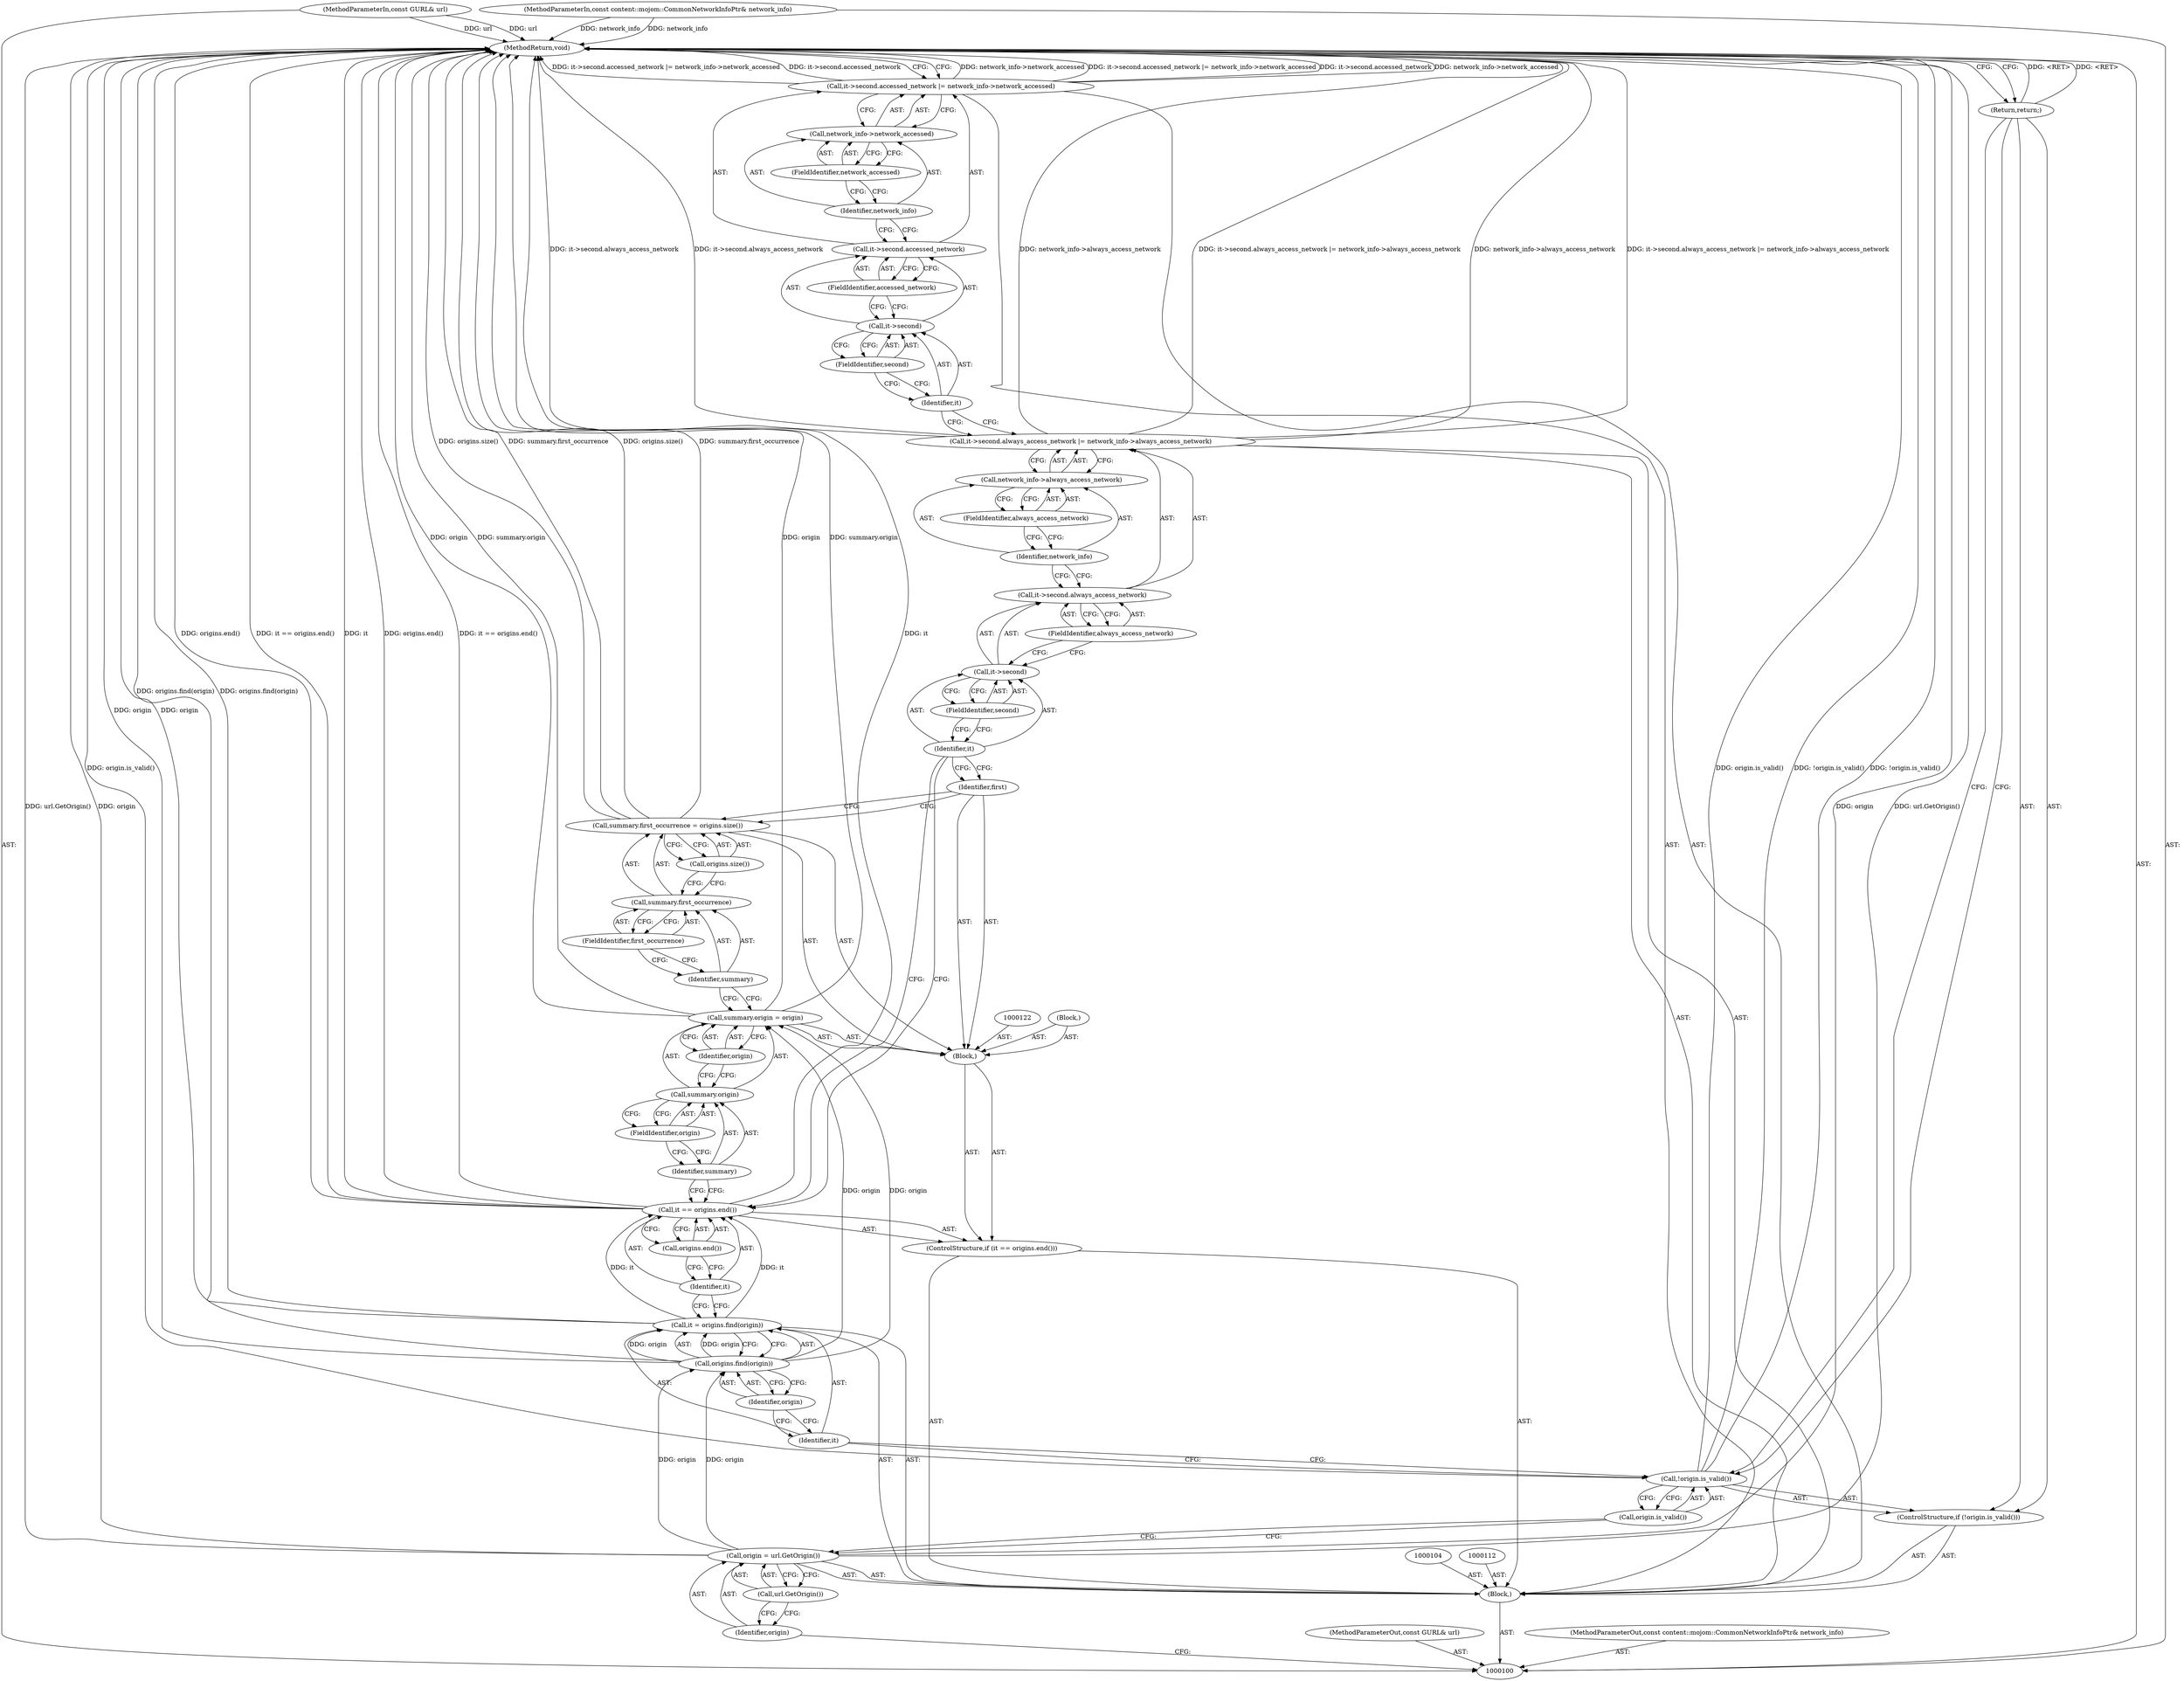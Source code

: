 digraph "1_Chrome_fec26ff33bf372476a70326f3669a35f34a9d474_0" {
"1000153" [label="(MethodReturn,void)"];
"1000121" [label="(Block,)"];
"1000126" [label="(FieldIdentifier,origin)"];
"1000127" [label="(Identifier,origin)"];
"1000123" [label="(Call,summary.origin = origin)"];
"1000124" [label="(Call,summary.origin)"];
"1000125" [label="(Identifier,summary)"];
"1000131" [label="(FieldIdentifier,first_occurrence)"];
"1000132" [label="(Call,origins.size())"];
"1000128" [label="(Call,summary.first_occurrence = origins.size())"];
"1000129" [label="(Call,summary.first_occurrence)"];
"1000130" [label="(Identifier,summary)"];
"1000133" [label="(Block,)"];
"1000134" [label="(Identifier,first)"];
"1000140" [label="(FieldIdentifier,always_access_network)"];
"1000135" [label="(Call,it->second.always_access_network |= network_info->always_access_network)"];
"1000136" [label="(Call,it->second.always_access_network)"];
"1000137" [label="(Call,it->second)"];
"1000138" [label="(Identifier,it)"];
"1000141" [label="(Call,network_info->always_access_network)"];
"1000142" [label="(Identifier,network_info)"];
"1000143" [label="(FieldIdentifier,always_access_network)"];
"1000139" [label="(FieldIdentifier,second)"];
"1000149" [label="(FieldIdentifier,accessed_network)"];
"1000144" [label="(Call,it->second.accessed_network |= network_info->network_accessed)"];
"1000145" [label="(Call,it->second.accessed_network)"];
"1000146" [label="(Call,it->second)"];
"1000147" [label="(Identifier,it)"];
"1000150" [label="(Call,network_info->network_accessed)"];
"1000151" [label="(Identifier,network_info)"];
"1000152" [label="(FieldIdentifier,network_accessed)"];
"1000148" [label="(FieldIdentifier,second)"];
"1000101" [label="(MethodParameterIn,const GURL& url)"];
"1000207" [label="(MethodParameterOut,const GURL& url)"];
"1000102" [label="(MethodParameterIn,const content::mojom::CommonNetworkInfoPtr& network_info)"];
"1000208" [label="(MethodParameterOut,const content::mojom::CommonNetworkInfoPtr& network_info)"];
"1000103" [label="(Block,)"];
"1000107" [label="(Call,url.GetOrigin())"];
"1000105" [label="(Call,origin = url.GetOrigin())"];
"1000106" [label="(Identifier,origin)"];
"1000108" [label="(ControlStructure,if (!origin.is_valid()))"];
"1000109" [label="(Call,!origin.is_valid())"];
"1000110" [label="(Call,origin.is_valid())"];
"1000111" [label="(Return,return;)"];
"1000115" [label="(Call,origins.find(origin))"];
"1000116" [label="(Identifier,origin)"];
"1000113" [label="(Call,it = origins.find(origin))"];
"1000114" [label="(Identifier,it)"];
"1000120" [label="(Call,origins.end())"];
"1000117" [label="(ControlStructure,if (it == origins.end()))"];
"1000118" [label="(Call,it == origins.end())"];
"1000119" [label="(Identifier,it)"];
"1000153" -> "1000100"  [label="AST: "];
"1000153" -> "1000111"  [label="CFG: "];
"1000153" -> "1000144"  [label="CFG: "];
"1000105" -> "1000153"  [label="DDG: url.GetOrigin()"];
"1000105" -> "1000153"  [label="DDG: origin"];
"1000113" -> "1000153"  [label="DDG: origins.find(origin)"];
"1000123" -> "1000153"  [label="DDG: origin"];
"1000123" -> "1000153"  [label="DDG: summary.origin"];
"1000118" -> "1000153"  [label="DDG: it == origins.end()"];
"1000118" -> "1000153"  [label="DDG: it"];
"1000118" -> "1000153"  [label="DDG: origins.end()"];
"1000102" -> "1000153"  [label="DDG: network_info"];
"1000144" -> "1000153"  [label="DDG: network_info->network_accessed"];
"1000144" -> "1000153"  [label="DDG: it->second.accessed_network |= network_info->network_accessed"];
"1000144" -> "1000153"  [label="DDG: it->second.accessed_network"];
"1000115" -> "1000153"  [label="DDG: origin"];
"1000128" -> "1000153"  [label="DDG: origins.size()"];
"1000128" -> "1000153"  [label="DDG: summary.first_occurrence"];
"1000135" -> "1000153"  [label="DDG: network_info->always_access_network"];
"1000135" -> "1000153"  [label="DDG: it->second.always_access_network |= network_info->always_access_network"];
"1000135" -> "1000153"  [label="DDG: it->second.always_access_network"];
"1000101" -> "1000153"  [label="DDG: url"];
"1000109" -> "1000153"  [label="DDG: origin.is_valid()"];
"1000109" -> "1000153"  [label="DDG: !origin.is_valid()"];
"1000111" -> "1000153"  [label="DDG: <RET>"];
"1000121" -> "1000117"  [label="AST: "];
"1000122" -> "1000121"  [label="AST: "];
"1000123" -> "1000121"  [label="AST: "];
"1000128" -> "1000121"  [label="AST: "];
"1000133" -> "1000121"  [label="AST: "];
"1000134" -> "1000121"  [label="AST: "];
"1000126" -> "1000124"  [label="AST: "];
"1000126" -> "1000125"  [label="CFG: "];
"1000124" -> "1000126"  [label="CFG: "];
"1000127" -> "1000123"  [label="AST: "];
"1000127" -> "1000124"  [label="CFG: "];
"1000123" -> "1000127"  [label="CFG: "];
"1000123" -> "1000121"  [label="AST: "];
"1000123" -> "1000127"  [label="CFG: "];
"1000124" -> "1000123"  [label="AST: "];
"1000127" -> "1000123"  [label="AST: "];
"1000130" -> "1000123"  [label="CFG: "];
"1000123" -> "1000153"  [label="DDG: origin"];
"1000123" -> "1000153"  [label="DDG: summary.origin"];
"1000115" -> "1000123"  [label="DDG: origin"];
"1000124" -> "1000123"  [label="AST: "];
"1000124" -> "1000126"  [label="CFG: "];
"1000125" -> "1000124"  [label="AST: "];
"1000126" -> "1000124"  [label="AST: "];
"1000127" -> "1000124"  [label="CFG: "];
"1000125" -> "1000124"  [label="AST: "];
"1000125" -> "1000118"  [label="CFG: "];
"1000126" -> "1000125"  [label="CFG: "];
"1000131" -> "1000129"  [label="AST: "];
"1000131" -> "1000130"  [label="CFG: "];
"1000129" -> "1000131"  [label="CFG: "];
"1000132" -> "1000128"  [label="AST: "];
"1000132" -> "1000129"  [label="CFG: "];
"1000128" -> "1000132"  [label="CFG: "];
"1000128" -> "1000121"  [label="AST: "];
"1000128" -> "1000132"  [label="CFG: "];
"1000129" -> "1000128"  [label="AST: "];
"1000132" -> "1000128"  [label="AST: "];
"1000134" -> "1000128"  [label="CFG: "];
"1000128" -> "1000153"  [label="DDG: origins.size()"];
"1000128" -> "1000153"  [label="DDG: summary.first_occurrence"];
"1000129" -> "1000128"  [label="AST: "];
"1000129" -> "1000131"  [label="CFG: "];
"1000130" -> "1000129"  [label="AST: "];
"1000131" -> "1000129"  [label="AST: "];
"1000132" -> "1000129"  [label="CFG: "];
"1000130" -> "1000129"  [label="AST: "];
"1000130" -> "1000123"  [label="CFG: "];
"1000131" -> "1000130"  [label="CFG: "];
"1000133" -> "1000121"  [label="AST: "];
"1000134" -> "1000121"  [label="AST: "];
"1000134" -> "1000128"  [label="CFG: "];
"1000138" -> "1000134"  [label="CFG: "];
"1000140" -> "1000136"  [label="AST: "];
"1000140" -> "1000137"  [label="CFG: "];
"1000136" -> "1000140"  [label="CFG: "];
"1000135" -> "1000103"  [label="AST: "];
"1000135" -> "1000141"  [label="CFG: "];
"1000136" -> "1000135"  [label="AST: "];
"1000141" -> "1000135"  [label="AST: "];
"1000147" -> "1000135"  [label="CFG: "];
"1000135" -> "1000153"  [label="DDG: network_info->always_access_network"];
"1000135" -> "1000153"  [label="DDG: it->second.always_access_network |= network_info->always_access_network"];
"1000135" -> "1000153"  [label="DDG: it->second.always_access_network"];
"1000136" -> "1000135"  [label="AST: "];
"1000136" -> "1000140"  [label="CFG: "];
"1000137" -> "1000136"  [label="AST: "];
"1000140" -> "1000136"  [label="AST: "];
"1000142" -> "1000136"  [label="CFG: "];
"1000137" -> "1000136"  [label="AST: "];
"1000137" -> "1000139"  [label="CFG: "];
"1000138" -> "1000137"  [label="AST: "];
"1000139" -> "1000137"  [label="AST: "];
"1000140" -> "1000137"  [label="CFG: "];
"1000138" -> "1000137"  [label="AST: "];
"1000138" -> "1000134"  [label="CFG: "];
"1000138" -> "1000118"  [label="CFG: "];
"1000139" -> "1000138"  [label="CFG: "];
"1000141" -> "1000135"  [label="AST: "];
"1000141" -> "1000143"  [label="CFG: "];
"1000142" -> "1000141"  [label="AST: "];
"1000143" -> "1000141"  [label="AST: "];
"1000135" -> "1000141"  [label="CFG: "];
"1000142" -> "1000141"  [label="AST: "];
"1000142" -> "1000136"  [label="CFG: "];
"1000143" -> "1000142"  [label="CFG: "];
"1000143" -> "1000141"  [label="AST: "];
"1000143" -> "1000142"  [label="CFG: "];
"1000141" -> "1000143"  [label="CFG: "];
"1000139" -> "1000137"  [label="AST: "];
"1000139" -> "1000138"  [label="CFG: "];
"1000137" -> "1000139"  [label="CFG: "];
"1000149" -> "1000145"  [label="AST: "];
"1000149" -> "1000146"  [label="CFG: "];
"1000145" -> "1000149"  [label="CFG: "];
"1000144" -> "1000103"  [label="AST: "];
"1000144" -> "1000150"  [label="CFG: "];
"1000145" -> "1000144"  [label="AST: "];
"1000150" -> "1000144"  [label="AST: "];
"1000153" -> "1000144"  [label="CFG: "];
"1000144" -> "1000153"  [label="DDG: network_info->network_accessed"];
"1000144" -> "1000153"  [label="DDG: it->second.accessed_network |= network_info->network_accessed"];
"1000144" -> "1000153"  [label="DDG: it->second.accessed_network"];
"1000145" -> "1000144"  [label="AST: "];
"1000145" -> "1000149"  [label="CFG: "];
"1000146" -> "1000145"  [label="AST: "];
"1000149" -> "1000145"  [label="AST: "];
"1000151" -> "1000145"  [label="CFG: "];
"1000146" -> "1000145"  [label="AST: "];
"1000146" -> "1000148"  [label="CFG: "];
"1000147" -> "1000146"  [label="AST: "];
"1000148" -> "1000146"  [label="AST: "];
"1000149" -> "1000146"  [label="CFG: "];
"1000147" -> "1000146"  [label="AST: "];
"1000147" -> "1000135"  [label="CFG: "];
"1000148" -> "1000147"  [label="CFG: "];
"1000150" -> "1000144"  [label="AST: "];
"1000150" -> "1000152"  [label="CFG: "];
"1000151" -> "1000150"  [label="AST: "];
"1000152" -> "1000150"  [label="AST: "];
"1000144" -> "1000150"  [label="CFG: "];
"1000151" -> "1000150"  [label="AST: "];
"1000151" -> "1000145"  [label="CFG: "];
"1000152" -> "1000151"  [label="CFG: "];
"1000152" -> "1000150"  [label="AST: "];
"1000152" -> "1000151"  [label="CFG: "];
"1000150" -> "1000152"  [label="CFG: "];
"1000148" -> "1000146"  [label="AST: "];
"1000148" -> "1000147"  [label="CFG: "];
"1000146" -> "1000148"  [label="CFG: "];
"1000101" -> "1000100"  [label="AST: "];
"1000101" -> "1000153"  [label="DDG: url"];
"1000207" -> "1000100"  [label="AST: "];
"1000102" -> "1000100"  [label="AST: "];
"1000102" -> "1000153"  [label="DDG: network_info"];
"1000208" -> "1000100"  [label="AST: "];
"1000103" -> "1000100"  [label="AST: "];
"1000104" -> "1000103"  [label="AST: "];
"1000105" -> "1000103"  [label="AST: "];
"1000108" -> "1000103"  [label="AST: "];
"1000112" -> "1000103"  [label="AST: "];
"1000113" -> "1000103"  [label="AST: "];
"1000117" -> "1000103"  [label="AST: "];
"1000135" -> "1000103"  [label="AST: "];
"1000144" -> "1000103"  [label="AST: "];
"1000107" -> "1000105"  [label="AST: "];
"1000107" -> "1000106"  [label="CFG: "];
"1000105" -> "1000107"  [label="CFG: "];
"1000105" -> "1000103"  [label="AST: "];
"1000105" -> "1000107"  [label="CFG: "];
"1000106" -> "1000105"  [label="AST: "];
"1000107" -> "1000105"  [label="AST: "];
"1000110" -> "1000105"  [label="CFG: "];
"1000105" -> "1000153"  [label="DDG: url.GetOrigin()"];
"1000105" -> "1000153"  [label="DDG: origin"];
"1000105" -> "1000115"  [label="DDG: origin"];
"1000106" -> "1000105"  [label="AST: "];
"1000106" -> "1000100"  [label="CFG: "];
"1000107" -> "1000106"  [label="CFG: "];
"1000108" -> "1000103"  [label="AST: "];
"1000109" -> "1000108"  [label="AST: "];
"1000111" -> "1000108"  [label="AST: "];
"1000109" -> "1000108"  [label="AST: "];
"1000109" -> "1000110"  [label="CFG: "];
"1000110" -> "1000109"  [label="AST: "];
"1000111" -> "1000109"  [label="CFG: "];
"1000114" -> "1000109"  [label="CFG: "];
"1000109" -> "1000153"  [label="DDG: origin.is_valid()"];
"1000109" -> "1000153"  [label="DDG: !origin.is_valid()"];
"1000110" -> "1000109"  [label="AST: "];
"1000110" -> "1000105"  [label="CFG: "];
"1000109" -> "1000110"  [label="CFG: "];
"1000111" -> "1000108"  [label="AST: "];
"1000111" -> "1000109"  [label="CFG: "];
"1000153" -> "1000111"  [label="CFG: "];
"1000111" -> "1000153"  [label="DDG: <RET>"];
"1000115" -> "1000113"  [label="AST: "];
"1000115" -> "1000116"  [label="CFG: "];
"1000116" -> "1000115"  [label="AST: "];
"1000113" -> "1000115"  [label="CFG: "];
"1000115" -> "1000153"  [label="DDG: origin"];
"1000115" -> "1000113"  [label="DDG: origin"];
"1000105" -> "1000115"  [label="DDG: origin"];
"1000115" -> "1000123"  [label="DDG: origin"];
"1000116" -> "1000115"  [label="AST: "];
"1000116" -> "1000114"  [label="CFG: "];
"1000115" -> "1000116"  [label="CFG: "];
"1000113" -> "1000103"  [label="AST: "];
"1000113" -> "1000115"  [label="CFG: "];
"1000114" -> "1000113"  [label="AST: "];
"1000115" -> "1000113"  [label="AST: "];
"1000119" -> "1000113"  [label="CFG: "];
"1000113" -> "1000153"  [label="DDG: origins.find(origin)"];
"1000115" -> "1000113"  [label="DDG: origin"];
"1000113" -> "1000118"  [label="DDG: it"];
"1000114" -> "1000113"  [label="AST: "];
"1000114" -> "1000109"  [label="CFG: "];
"1000116" -> "1000114"  [label="CFG: "];
"1000120" -> "1000118"  [label="AST: "];
"1000120" -> "1000119"  [label="CFG: "];
"1000118" -> "1000120"  [label="CFG: "];
"1000117" -> "1000103"  [label="AST: "];
"1000118" -> "1000117"  [label="AST: "];
"1000121" -> "1000117"  [label="AST: "];
"1000118" -> "1000117"  [label="AST: "];
"1000118" -> "1000120"  [label="CFG: "];
"1000119" -> "1000118"  [label="AST: "];
"1000120" -> "1000118"  [label="AST: "];
"1000125" -> "1000118"  [label="CFG: "];
"1000138" -> "1000118"  [label="CFG: "];
"1000118" -> "1000153"  [label="DDG: it == origins.end()"];
"1000118" -> "1000153"  [label="DDG: it"];
"1000118" -> "1000153"  [label="DDG: origins.end()"];
"1000113" -> "1000118"  [label="DDG: it"];
"1000119" -> "1000118"  [label="AST: "];
"1000119" -> "1000113"  [label="CFG: "];
"1000120" -> "1000119"  [label="CFG: "];
}
